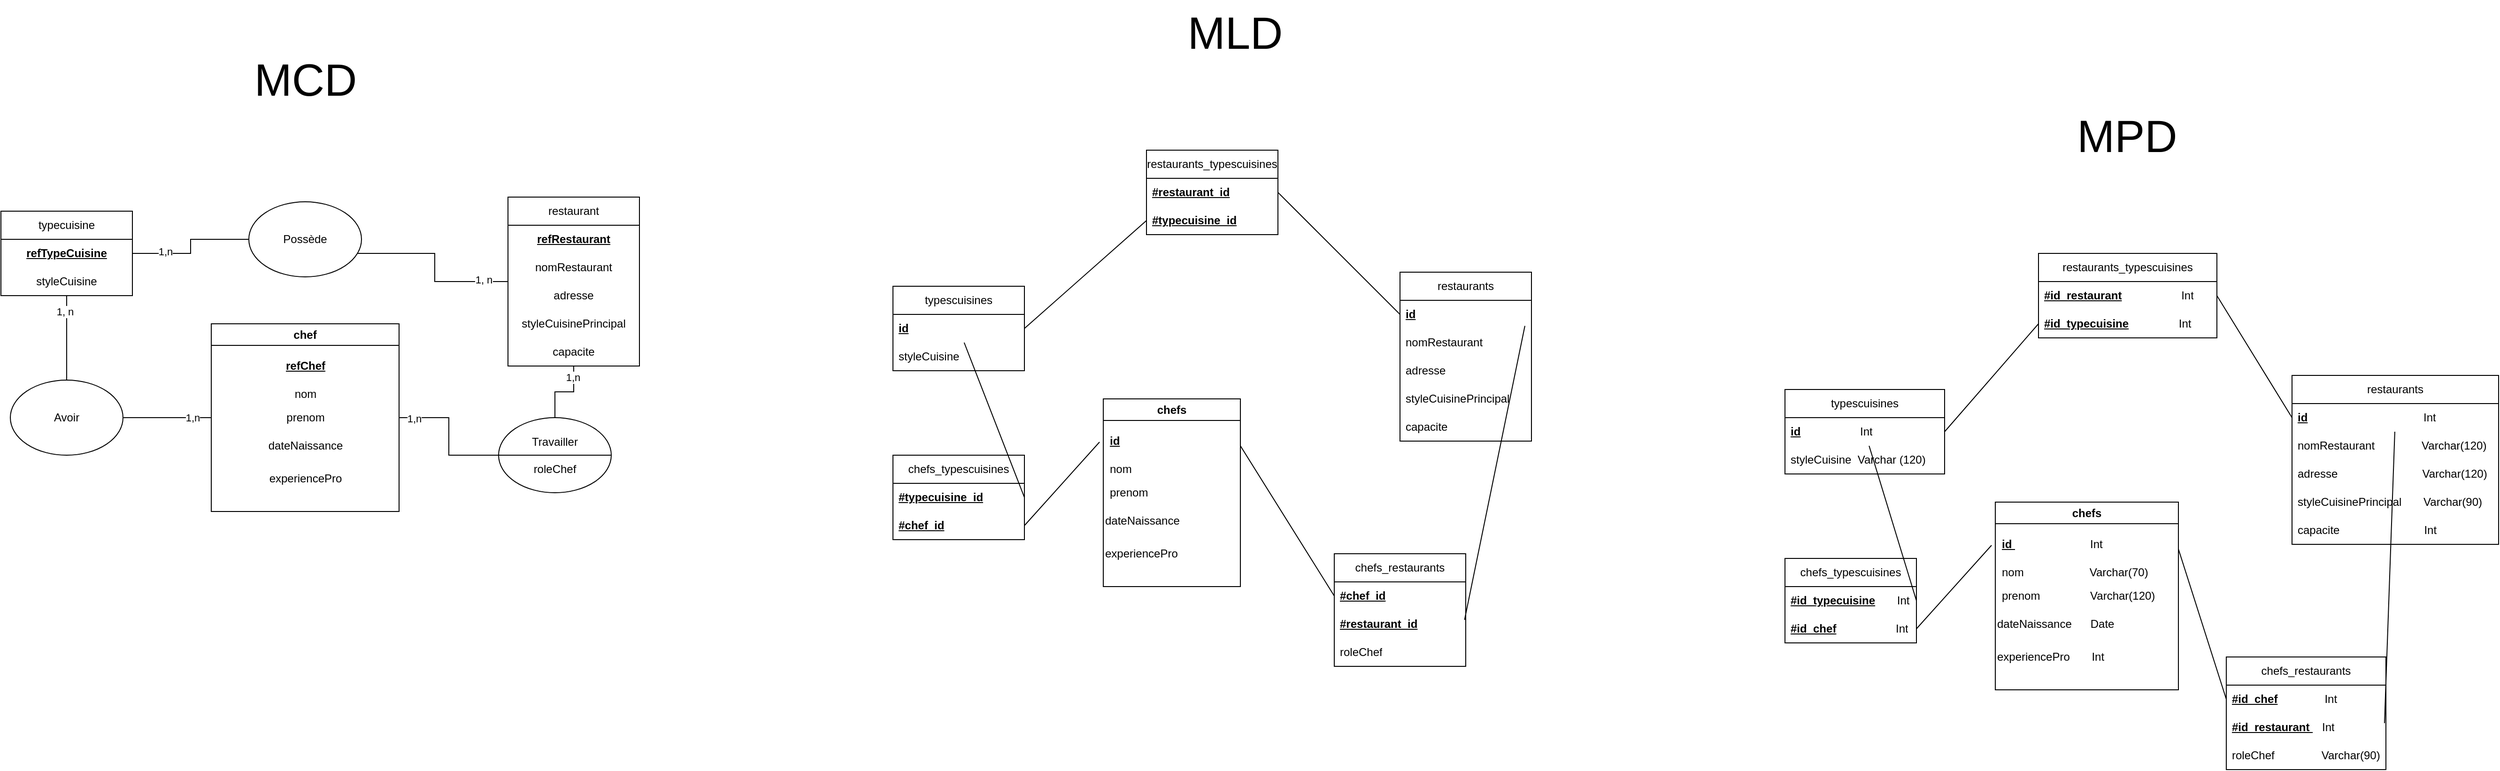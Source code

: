 <mxfile version="26.1.1">
  <diagram name="Page-1" id="RSlp7f4B4XHE2gETGnQw">
    <mxGraphModel grid="1" page="1" gridSize="10" guides="1" tooltips="1" connect="1" arrows="1" fold="1" pageScale="1" pageWidth="827" pageHeight="1169" math="0" shadow="0">
      <root>
        <mxCell id="0" />
        <mxCell id="1" parent="0" />
        <mxCell id="LvmRNkCIbL3GWUBd5G5_-12" style="edgeStyle=orthogonalEdgeStyle;rounded=0;orthogonalLoop=1;jettySize=auto;html=1;endArrow=none;startFill=0;" edge="1" parent="1" source="LvmRNkCIbL3GWUBd5G5_-1" target="LvmRNkCIbL3GWUBd5G5_-11">
          <mxGeometry relative="1" as="geometry" />
        </mxCell>
        <mxCell id="LvmRNkCIbL3GWUBd5G5_-14" value="1,n" style="edgeLabel;html=1;align=center;verticalAlign=middle;resizable=0;points=[];" connectable="0" vertex="1" parent="LvmRNkCIbL3GWUBd5G5_-12">
          <mxGeometry x="-0.57" relative="1" as="geometry">
            <mxPoint as="offset" />
          </mxGeometry>
        </mxCell>
        <mxCell id="LvmRNkCIbL3GWUBd5G5_-28" style="edgeStyle=orthogonalEdgeStyle;rounded=0;orthogonalLoop=1;jettySize=auto;html=1;endArrow=none;startFill=0;" edge="1" parent="1" source="LvmRNkCIbL3GWUBd5G5_-1" target="LvmRNkCIbL3GWUBd5G5_-27">
          <mxGeometry relative="1" as="geometry" />
        </mxCell>
        <mxCell id="LvmRNkCIbL3GWUBd5G5_-30" value="1,n" style="edgeLabel;html=1;align=center;verticalAlign=middle;resizable=0;points=[];" connectable="0" vertex="1" parent="LvmRNkCIbL3GWUBd5G5_-28">
          <mxGeometry x="-0.788" y="-1" relative="1" as="geometry">
            <mxPoint as="offset" />
          </mxGeometry>
        </mxCell>
        <mxCell id="LvmRNkCIbL3GWUBd5G5_-1" value="chef" style="swimlane;whiteSpace=wrap;html=1;" vertex="1" parent="1">
          <mxGeometry x="294" y="405" width="200" height="200" as="geometry" />
        </mxCell>
        <mxCell id="LvmRNkCIbL3GWUBd5G5_-2" value="&lt;u&gt;&lt;b&gt;refChef&lt;/b&gt;&lt;/u&gt;" style="text;html=1;align=center;verticalAlign=middle;resizable=0;points=[];autosize=1;strokeColor=none;fillColor=none;" vertex="1" parent="LvmRNkCIbL3GWUBd5G5_-1">
          <mxGeometry x="65" y="30" width="70" height="30" as="geometry" />
        </mxCell>
        <mxCell id="LvmRNkCIbL3GWUBd5G5_-3" value="nom" style="text;html=1;align=center;verticalAlign=middle;resizable=0;points=[];autosize=1;strokeColor=none;fillColor=none;" vertex="1" parent="LvmRNkCIbL3GWUBd5G5_-1">
          <mxGeometry x="75" y="60" width="50" height="30" as="geometry" />
        </mxCell>
        <mxCell id="LvmRNkCIbL3GWUBd5G5_-4" value="prenom" style="text;html=1;align=center;verticalAlign=middle;resizable=0;points=[];autosize=1;strokeColor=none;fillColor=none;" vertex="1" parent="LvmRNkCIbL3GWUBd5G5_-1">
          <mxGeometry x="70" y="85" width="60" height="30" as="geometry" />
        </mxCell>
        <mxCell id="LvmRNkCIbL3GWUBd5G5_-5" value="dateNaissance" style="text;html=1;align=center;verticalAlign=middle;resizable=0;points=[];autosize=1;strokeColor=none;fillColor=none;" vertex="1" parent="LvmRNkCIbL3GWUBd5G5_-1">
          <mxGeometry x="50" y="115" width="100" height="30" as="geometry" />
        </mxCell>
        <mxCell id="LvmRNkCIbL3GWUBd5G5_-6" value="experiencePro" style="text;html=1;align=center;verticalAlign=middle;resizable=0;points=[];autosize=1;strokeColor=none;fillColor=none;" vertex="1" parent="LvmRNkCIbL3GWUBd5G5_-1">
          <mxGeometry x="50" y="150" width="100" height="30" as="geometry" />
        </mxCell>
        <mxCell id="LvmRNkCIbL3GWUBd5G5_-7" value="typecuisine" style="swimlane;fontStyle=0;childLayout=stackLayout;horizontal=1;startSize=30;horizontalStack=0;resizeParent=1;resizeParentMax=0;resizeLast=0;collapsible=1;marginBottom=0;whiteSpace=wrap;html=1;" vertex="1" parent="1">
          <mxGeometry x="70" y="285" width="140" height="90" as="geometry" />
        </mxCell>
        <mxCell id="LvmRNkCIbL3GWUBd5G5_-8" value="&lt;u&gt;&lt;b&gt;refTypeCuisine&lt;/b&gt;&lt;/u&gt;" style="text;strokeColor=none;fillColor=none;align=center;verticalAlign=middle;spacingLeft=4;spacingRight=4;overflow=hidden;points=[[0,0.5],[1,0.5]];portConstraint=eastwest;rotatable=0;whiteSpace=wrap;html=1;" vertex="1" parent="LvmRNkCIbL3GWUBd5G5_-7">
          <mxGeometry y="30" width="140" height="30" as="geometry" />
        </mxCell>
        <mxCell id="LvmRNkCIbL3GWUBd5G5_-9" value="styleCuisine" style="text;strokeColor=none;fillColor=none;align=center;verticalAlign=middle;spacingLeft=4;spacingRight=4;overflow=hidden;points=[[0,0.5],[1,0.5]];portConstraint=eastwest;rotatable=0;whiteSpace=wrap;html=1;" vertex="1" parent="LvmRNkCIbL3GWUBd5G5_-7">
          <mxGeometry y="60" width="140" height="30" as="geometry" />
        </mxCell>
        <mxCell id="LvmRNkCIbL3GWUBd5G5_-13" style="edgeStyle=orthogonalEdgeStyle;rounded=0;orthogonalLoop=1;jettySize=auto;html=1;endArrow=none;startFill=0;" edge="1" parent="1" source="LvmRNkCIbL3GWUBd5G5_-11" target="LvmRNkCIbL3GWUBd5G5_-7">
          <mxGeometry relative="1" as="geometry" />
        </mxCell>
        <mxCell id="LvmRNkCIbL3GWUBd5G5_-15" value="1, n" style="edgeLabel;html=1;align=center;verticalAlign=middle;resizable=0;points=[];" connectable="0" vertex="1" parent="LvmRNkCIbL3GWUBd5G5_-13">
          <mxGeometry x="0.622" y="2" relative="1" as="geometry">
            <mxPoint as="offset" />
          </mxGeometry>
        </mxCell>
        <mxCell id="LvmRNkCIbL3GWUBd5G5_-11" value="Avoir" style="ellipse;whiteSpace=wrap;html=1;" vertex="1" parent="1">
          <mxGeometry x="80" y="465" width="120" height="80" as="geometry" />
        </mxCell>
        <mxCell id="LvmRNkCIbL3GWUBd5G5_-16" value="restaurant" style="swimlane;fontStyle=0;childLayout=stackLayout;horizontal=1;startSize=30;horizontalStack=0;resizeParent=1;resizeParentMax=0;resizeLast=0;collapsible=1;marginBottom=0;whiteSpace=wrap;html=1;" vertex="1" parent="1">
          <mxGeometry x="610" y="270" width="140" height="180" as="geometry" />
        </mxCell>
        <mxCell id="LvmRNkCIbL3GWUBd5G5_-17" value="&lt;u&gt;&lt;b&gt;refRestaurant&lt;/b&gt;&lt;/u&gt;" style="text;strokeColor=none;fillColor=none;align=center;verticalAlign=middle;spacingLeft=4;spacingRight=4;overflow=hidden;points=[[0,0.5],[1,0.5]];portConstraint=eastwest;rotatable=0;whiteSpace=wrap;html=1;" vertex="1" parent="LvmRNkCIbL3GWUBd5G5_-16">
          <mxGeometry y="30" width="140" height="30" as="geometry" />
        </mxCell>
        <mxCell id="LvmRNkCIbL3GWUBd5G5_-18" value="nomRestaurant" style="text;strokeColor=none;fillColor=none;align=center;verticalAlign=middle;spacingLeft=4;spacingRight=4;overflow=hidden;points=[[0,0.5],[1,0.5]];portConstraint=eastwest;rotatable=0;whiteSpace=wrap;html=1;" vertex="1" parent="LvmRNkCIbL3GWUBd5G5_-16">
          <mxGeometry y="60" width="140" height="30" as="geometry" />
        </mxCell>
        <mxCell id="LvmRNkCIbL3GWUBd5G5_-19" value="adresse" style="text;strokeColor=none;fillColor=none;align=center;verticalAlign=middle;spacingLeft=4;spacingRight=4;overflow=hidden;points=[[0,0.5],[1,0.5]];portConstraint=eastwest;rotatable=0;whiteSpace=wrap;html=1;" vertex="1" parent="LvmRNkCIbL3GWUBd5G5_-16">
          <mxGeometry y="90" width="140" height="30" as="geometry" />
        </mxCell>
        <mxCell id="LvmRNkCIbL3GWUBd5G5_-25" value="styleCuisinePrincipal" style="text;strokeColor=none;fillColor=none;align=center;verticalAlign=middle;spacingLeft=4;spacingRight=4;overflow=hidden;points=[[0,0.5],[1,0.5]];portConstraint=eastwest;rotatable=0;whiteSpace=wrap;html=1;" vertex="1" parent="LvmRNkCIbL3GWUBd5G5_-16">
          <mxGeometry y="120" width="140" height="30" as="geometry" />
        </mxCell>
        <mxCell id="LvmRNkCIbL3GWUBd5G5_-26" value="capacite" style="text;strokeColor=none;fillColor=none;align=center;verticalAlign=middle;spacingLeft=4;spacingRight=4;overflow=hidden;points=[[0,0.5],[1,0.5]];portConstraint=eastwest;rotatable=0;whiteSpace=wrap;html=1;" vertex="1" parent="LvmRNkCIbL3GWUBd5G5_-16">
          <mxGeometry y="150" width="140" height="30" as="geometry" />
        </mxCell>
        <mxCell id="LvmRNkCIbL3GWUBd5G5_-22" style="edgeStyle=orthogonalEdgeStyle;rounded=0;orthogonalLoop=1;jettySize=auto;html=1;endArrow=none;startFill=0;" edge="1" parent="1" source="LvmRNkCIbL3GWUBd5G5_-20" target="LvmRNkCIbL3GWUBd5G5_-7">
          <mxGeometry relative="1" as="geometry" />
        </mxCell>
        <mxCell id="LvmRNkCIbL3GWUBd5G5_-24" value="1,n" style="edgeLabel;html=1;align=center;verticalAlign=middle;resizable=0;points=[];" connectable="0" vertex="1" parent="LvmRNkCIbL3GWUBd5G5_-22">
          <mxGeometry x="0.499" y="-2" relative="1" as="geometry">
            <mxPoint as="offset" />
          </mxGeometry>
        </mxCell>
        <mxCell id="LvmRNkCIbL3GWUBd5G5_-20" value="Possède" style="ellipse;whiteSpace=wrap;html=1;" vertex="1" parent="1">
          <mxGeometry x="334" y="275" width="120" height="80" as="geometry" />
        </mxCell>
        <mxCell id="LvmRNkCIbL3GWUBd5G5_-21" style="edgeStyle=orthogonalEdgeStyle;rounded=0;orthogonalLoop=1;jettySize=auto;html=1;entryX=0.967;entryY=0.688;entryDx=0;entryDy=0;entryPerimeter=0;endArrow=none;startFill=0;" edge="1" parent="1" source="LvmRNkCIbL3GWUBd5G5_-16" target="LvmRNkCIbL3GWUBd5G5_-20">
          <mxGeometry relative="1" as="geometry" />
        </mxCell>
        <mxCell id="LvmRNkCIbL3GWUBd5G5_-23" value="1, n" style="edgeLabel;html=1;align=center;verticalAlign=middle;resizable=0;points=[];" connectable="0" vertex="1" parent="LvmRNkCIbL3GWUBd5G5_-21">
          <mxGeometry x="-0.725" y="-2" relative="1" as="geometry">
            <mxPoint as="offset" />
          </mxGeometry>
        </mxCell>
        <mxCell id="LvmRNkCIbL3GWUBd5G5_-29" style="edgeStyle=orthogonalEdgeStyle;rounded=0;orthogonalLoop=1;jettySize=auto;html=1;endArrow=none;startFill=0;" edge="1" parent="1" source="LvmRNkCIbL3GWUBd5G5_-27" target="LvmRNkCIbL3GWUBd5G5_-16">
          <mxGeometry relative="1" as="geometry" />
        </mxCell>
        <mxCell id="LvmRNkCIbL3GWUBd5G5_-31" value="1,n" style="edgeLabel;html=1;align=center;verticalAlign=middle;resizable=0;points=[];" connectable="0" vertex="1" parent="LvmRNkCIbL3GWUBd5G5_-29">
          <mxGeometry x="0.698" y="1" relative="1" as="geometry">
            <mxPoint as="offset" />
          </mxGeometry>
        </mxCell>
        <mxCell id="LvmRNkCIbL3GWUBd5G5_-27" value="Travailler&lt;div&gt;&lt;br&gt;&lt;/div&gt;&lt;div&gt;roleChef&lt;/div&gt;" style="ellipse;whiteSpace=wrap;html=1;" vertex="1" parent="1">
          <mxGeometry x="600" y="505" width="120" height="80" as="geometry" />
        </mxCell>
        <mxCell id="LvmRNkCIbL3GWUBd5G5_-40" value="" style="endArrow=none;html=1;rounded=0;entryX=1;entryY=0.5;entryDx=0;entryDy=0;exitX=0;exitY=0.5;exitDx=0;exitDy=0;" edge="1" parent="1" source="LvmRNkCIbL3GWUBd5G5_-27" target="LvmRNkCIbL3GWUBd5G5_-27">
          <mxGeometry width="50" height="50" relative="1" as="geometry">
            <mxPoint x="570" y="645" as="sourcePoint" />
            <mxPoint x="620" y="595" as="targetPoint" />
          </mxGeometry>
        </mxCell>
        <mxCell id="LvmRNkCIbL3GWUBd5G5_-41" value="&lt;font style=&quot;font-size: 48px;&quot;&gt;MCD&lt;/font&gt;" style="text;html=1;align=center;verticalAlign=middle;resizable=0;points=[];autosize=1;strokeColor=none;fillColor=none;" vertex="1" parent="1">
          <mxGeometry x="329" y="110" width="130" height="70" as="geometry" />
        </mxCell>
        <mxCell id="LvmRNkCIbL3GWUBd5G5_-46" value="chefs" style="swimlane;whiteSpace=wrap;html=1;" vertex="1" parent="1">
          <mxGeometry x="1244" y="485" width="146" height="200" as="geometry" />
        </mxCell>
        <mxCell id="LvmRNkCIbL3GWUBd5G5_-47" value="&lt;u&gt;&lt;b&gt;id&lt;/b&gt;&lt;/u&gt;" style="text;html=1;align=left;verticalAlign=middle;resizable=0;points=[];autosize=1;strokeColor=none;fillColor=none;" vertex="1" parent="LvmRNkCIbL3GWUBd5G5_-46">
          <mxGeometry x="5" y="30" width="30" height="30" as="geometry" />
        </mxCell>
        <mxCell id="LvmRNkCIbL3GWUBd5G5_-48" value="nom" style="text;html=1;align=left;verticalAlign=middle;resizable=0;points=[];autosize=1;strokeColor=none;fillColor=none;" vertex="1" parent="LvmRNkCIbL3GWUBd5G5_-46">
          <mxGeometry x="5" y="60" width="50" height="30" as="geometry" />
        </mxCell>
        <mxCell id="LvmRNkCIbL3GWUBd5G5_-49" value="prenom" style="text;html=1;align=left;verticalAlign=middle;resizable=0;points=[];autosize=1;strokeColor=none;fillColor=none;" vertex="1" parent="LvmRNkCIbL3GWUBd5G5_-46">
          <mxGeometry x="5" y="85" width="60" height="30" as="geometry" />
        </mxCell>
        <mxCell id="LvmRNkCIbL3GWUBd5G5_-50" value="dateNaissance" style="text;html=1;align=left;verticalAlign=middle;resizable=0;points=[];autosize=1;strokeColor=none;fillColor=none;" vertex="1" parent="LvmRNkCIbL3GWUBd5G5_-46">
          <mxGeometry y="115" width="100" height="30" as="geometry" />
        </mxCell>
        <mxCell id="LvmRNkCIbL3GWUBd5G5_-51" value="experiencePro" style="text;html=1;align=left;verticalAlign=middle;resizable=0;points=[];autosize=1;strokeColor=none;fillColor=none;" vertex="1" parent="LvmRNkCIbL3GWUBd5G5_-46">
          <mxGeometry y="150" width="100" height="30" as="geometry" />
        </mxCell>
        <mxCell id="LvmRNkCIbL3GWUBd5G5_-52" value="typescuisines" style="swimlane;fontStyle=0;childLayout=stackLayout;horizontal=1;startSize=30;horizontalStack=0;resizeParent=1;resizeParentMax=0;resizeLast=0;collapsible=1;marginBottom=0;whiteSpace=wrap;html=1;" vertex="1" parent="1">
          <mxGeometry x="1020" y="365" width="140" height="90" as="geometry" />
        </mxCell>
        <mxCell id="LvmRNkCIbL3GWUBd5G5_-53" value="&lt;u&gt;&lt;b&gt;id&lt;/b&gt;&lt;/u&gt;" style="text;strokeColor=none;fillColor=none;align=left;verticalAlign=middle;spacingLeft=4;spacingRight=4;overflow=hidden;points=[[0,0.5],[1,0.5]];portConstraint=eastwest;rotatable=0;whiteSpace=wrap;html=1;" vertex="1" parent="LvmRNkCIbL3GWUBd5G5_-52">
          <mxGeometry y="30" width="140" height="30" as="geometry" />
        </mxCell>
        <mxCell id="LvmRNkCIbL3GWUBd5G5_-54" value="styleCuisine" style="text;strokeColor=none;fillColor=none;align=left;verticalAlign=middle;spacingLeft=4;spacingRight=4;overflow=hidden;points=[[0,0.5],[1,0.5]];portConstraint=eastwest;rotatable=0;whiteSpace=wrap;html=1;" vertex="1" parent="LvmRNkCIbL3GWUBd5G5_-52">
          <mxGeometry y="60" width="140" height="30" as="geometry" />
        </mxCell>
        <mxCell id="LvmRNkCIbL3GWUBd5G5_-58" value="restaurants" style="swimlane;fontStyle=0;childLayout=stackLayout;horizontal=1;startSize=30;horizontalStack=0;resizeParent=1;resizeParentMax=0;resizeLast=0;collapsible=1;marginBottom=0;whiteSpace=wrap;html=1;" vertex="1" parent="1">
          <mxGeometry x="1560" y="350" width="140" height="180" as="geometry" />
        </mxCell>
        <mxCell id="LvmRNkCIbL3GWUBd5G5_-59" value="&lt;u&gt;&lt;b&gt;id&lt;/b&gt;&lt;/u&gt;" style="text;strokeColor=none;fillColor=none;align=left;verticalAlign=middle;spacingLeft=4;spacingRight=4;overflow=hidden;points=[[0,0.5],[1,0.5]];portConstraint=eastwest;rotatable=0;whiteSpace=wrap;html=1;" vertex="1" parent="LvmRNkCIbL3GWUBd5G5_-58">
          <mxGeometry y="30" width="140" height="30" as="geometry" />
        </mxCell>
        <mxCell id="LvmRNkCIbL3GWUBd5G5_-60" value="nomRestaurant" style="text;strokeColor=none;fillColor=none;align=left;verticalAlign=middle;spacingLeft=4;spacingRight=4;overflow=hidden;points=[[0,0.5],[1,0.5]];portConstraint=eastwest;rotatable=0;whiteSpace=wrap;html=1;" vertex="1" parent="LvmRNkCIbL3GWUBd5G5_-58">
          <mxGeometry y="60" width="140" height="30" as="geometry" />
        </mxCell>
        <mxCell id="LvmRNkCIbL3GWUBd5G5_-61" value="adresse" style="text;strokeColor=none;fillColor=none;align=left;verticalAlign=middle;spacingLeft=4;spacingRight=4;overflow=hidden;points=[[0,0.5],[1,0.5]];portConstraint=eastwest;rotatable=0;whiteSpace=wrap;html=1;" vertex="1" parent="LvmRNkCIbL3GWUBd5G5_-58">
          <mxGeometry y="90" width="140" height="30" as="geometry" />
        </mxCell>
        <mxCell id="LvmRNkCIbL3GWUBd5G5_-62" value="styleCuisinePrincipal" style="text;strokeColor=none;fillColor=none;align=left;verticalAlign=middle;spacingLeft=4;spacingRight=4;overflow=hidden;points=[[0,0.5],[1,0.5]];portConstraint=eastwest;rotatable=0;whiteSpace=wrap;html=1;" vertex="1" parent="LvmRNkCIbL3GWUBd5G5_-58">
          <mxGeometry y="120" width="140" height="30" as="geometry" />
        </mxCell>
        <mxCell id="LvmRNkCIbL3GWUBd5G5_-63" value="capacite" style="text;strokeColor=none;fillColor=none;align=left;verticalAlign=middle;spacingLeft=4;spacingRight=4;overflow=hidden;points=[[0,0.5],[1,0.5]];portConstraint=eastwest;rotatable=0;whiteSpace=wrap;html=1;" vertex="1" parent="LvmRNkCIbL3GWUBd5G5_-58">
          <mxGeometry y="150" width="140" height="30" as="geometry" />
        </mxCell>
        <mxCell id="LvmRNkCIbL3GWUBd5G5_-73" value="&lt;font style=&quot;font-size: 48px;&quot;&gt;MLD&lt;/font&gt;" style="text;html=1;align=center;verticalAlign=middle;resizable=0;points=[];autosize=1;strokeColor=none;fillColor=none;" vertex="1" parent="1">
          <mxGeometry x="1324" y="60" width="120" height="70" as="geometry" />
        </mxCell>
        <mxCell id="LvmRNkCIbL3GWUBd5G5_-74" value="restaurants_typescuisines" style="swimlane;fontStyle=0;childLayout=stackLayout;horizontal=1;startSize=30;horizontalStack=0;resizeParent=1;resizeParentMax=0;resizeLast=0;collapsible=1;marginBottom=0;whiteSpace=wrap;html=1;" vertex="1" parent="1">
          <mxGeometry x="1290" y="220" width="140" height="90" as="geometry" />
        </mxCell>
        <mxCell id="LvmRNkCIbL3GWUBd5G5_-77" value="&lt;u&gt;&lt;b&gt;#restaurant_id&lt;/b&gt;&lt;/u&gt;" style="text;strokeColor=none;fillColor=none;align=left;verticalAlign=middle;spacingLeft=4;spacingRight=4;overflow=hidden;points=[[0,0.5],[1,0.5]];portConstraint=eastwest;rotatable=0;whiteSpace=wrap;html=1;" vertex="1" parent="LvmRNkCIbL3GWUBd5G5_-74">
          <mxGeometry y="30" width="140" height="30" as="geometry" />
        </mxCell>
        <mxCell id="LvmRNkCIbL3GWUBd5G5_-75" value="&lt;u&gt;&lt;b&gt;#typecuisine_id&lt;/b&gt;&lt;/u&gt;" style="text;strokeColor=none;fillColor=none;align=left;verticalAlign=middle;spacingLeft=4;spacingRight=4;overflow=hidden;points=[[0,0.5],[1,0.5]];portConstraint=eastwest;rotatable=0;whiteSpace=wrap;html=1;" vertex="1" parent="LvmRNkCIbL3GWUBd5G5_-74">
          <mxGeometry y="60" width="140" height="30" as="geometry" />
        </mxCell>
        <mxCell id="LvmRNkCIbL3GWUBd5G5_-78" value="" style="endArrow=none;html=1;rounded=0;entryX=1;entryY=0.5;entryDx=0;entryDy=0;exitX=0;exitY=0.5;exitDx=0;exitDy=0;" edge="1" parent="1" source="LvmRNkCIbL3GWUBd5G5_-59" target="LvmRNkCIbL3GWUBd5G5_-77">
          <mxGeometry width="50" height="50" relative="1" as="geometry">
            <mxPoint x="1300" y="410" as="sourcePoint" />
            <mxPoint x="1350" y="360" as="targetPoint" />
          </mxGeometry>
        </mxCell>
        <mxCell id="LvmRNkCIbL3GWUBd5G5_-80" value="" style="endArrow=none;html=1;rounded=0;entryX=0;entryY=0.5;entryDx=0;entryDy=0;exitX=1;exitY=0.5;exitDx=0;exitDy=0;" edge="1" parent="1" source="LvmRNkCIbL3GWUBd5G5_-53" target="LvmRNkCIbL3GWUBd5G5_-75">
          <mxGeometry width="50" height="50" relative="1" as="geometry">
            <mxPoint x="1360" y="450" as="sourcePoint" />
            <mxPoint x="1230" y="320" as="targetPoint" />
          </mxGeometry>
        </mxCell>
        <mxCell id="LvmRNkCIbL3GWUBd5G5_-81" value="chefs_typescuisines" style="swimlane;fontStyle=0;childLayout=stackLayout;horizontal=1;startSize=30;horizontalStack=0;resizeParent=1;resizeParentMax=0;resizeLast=0;collapsible=1;marginBottom=0;whiteSpace=wrap;html=1;" vertex="1" parent="1">
          <mxGeometry x="1020" y="545" width="140" height="90" as="geometry" />
        </mxCell>
        <mxCell id="LvmRNkCIbL3GWUBd5G5_-82" value="&lt;u&gt;&lt;b&gt;#typecuisine_id&lt;/b&gt;&lt;/u&gt;" style="text;strokeColor=none;fillColor=none;align=left;verticalAlign=middle;spacingLeft=4;spacingRight=4;overflow=hidden;points=[[0,0.5],[1,0.5]];portConstraint=eastwest;rotatable=0;whiteSpace=wrap;html=1;" vertex="1" parent="LvmRNkCIbL3GWUBd5G5_-81">
          <mxGeometry y="30" width="140" height="30" as="geometry" />
        </mxCell>
        <mxCell id="LvmRNkCIbL3GWUBd5G5_-84" value="&lt;u&gt;&lt;b&gt;#chef_id&lt;/b&gt;&lt;/u&gt;" style="text;strokeColor=none;fillColor=none;align=left;verticalAlign=middle;spacingLeft=4;spacingRight=4;overflow=hidden;points=[[0,0.5],[1,0.5]];portConstraint=eastwest;rotatable=0;whiteSpace=wrap;html=1;" vertex="1" parent="LvmRNkCIbL3GWUBd5G5_-81">
          <mxGeometry y="60" width="140" height="30" as="geometry" />
        </mxCell>
        <mxCell id="LvmRNkCIbL3GWUBd5G5_-85" value="" style="endArrow=none;html=1;rounded=0;exitX=1;exitY=0.5;exitDx=0;exitDy=0;" edge="1" parent="1" source="LvmRNkCIbL3GWUBd5G5_-84">
          <mxGeometry width="50" height="50" relative="1" as="geometry">
            <mxPoint x="1110" y="630" as="sourcePoint" />
            <mxPoint x="1240" y="531" as="targetPoint" />
          </mxGeometry>
        </mxCell>
        <mxCell id="LvmRNkCIbL3GWUBd5G5_-86" value="" style="endArrow=none;html=1;rounded=0;exitX=1;exitY=0.5;exitDx=0;exitDy=0;" edge="1" parent="1" source="LvmRNkCIbL3GWUBd5G5_-82" target="LvmRNkCIbL3GWUBd5G5_-53">
          <mxGeometry width="50" height="50" relative="1" as="geometry">
            <mxPoint x="1110" y="660" as="sourcePoint" />
            <mxPoint x="1160" y="610" as="targetPoint" />
          </mxGeometry>
        </mxCell>
        <mxCell id="LvmRNkCIbL3GWUBd5G5_-87" value="chefs_restaurants" style="swimlane;fontStyle=0;childLayout=stackLayout;horizontal=1;startSize=30;horizontalStack=0;resizeParent=1;resizeParentMax=0;resizeLast=0;collapsible=1;marginBottom=0;whiteSpace=wrap;html=1;" vertex="1" parent="1">
          <mxGeometry x="1490" y="650" width="140" height="120" as="geometry" />
        </mxCell>
        <mxCell id="LvmRNkCIbL3GWUBd5G5_-89" value="&lt;u&gt;&lt;b&gt;#chef_id&lt;/b&gt;&lt;/u&gt;" style="text;strokeColor=none;fillColor=none;align=left;verticalAlign=middle;spacingLeft=4;spacingRight=4;overflow=hidden;points=[[0,0.5],[1,0.5]];portConstraint=eastwest;rotatable=0;whiteSpace=wrap;html=1;" vertex="1" parent="LvmRNkCIbL3GWUBd5G5_-87">
          <mxGeometry y="30" width="140" height="30" as="geometry" />
        </mxCell>
        <mxCell id="LvmRNkCIbL3GWUBd5G5_-88" value="&lt;u&gt;&lt;b&gt;#restaurant_id&lt;/b&gt;&lt;/u&gt;" style="text;strokeColor=none;fillColor=none;align=left;verticalAlign=middle;spacingLeft=4;spacingRight=4;overflow=hidden;points=[[0,0.5],[1,0.5]];portConstraint=eastwest;rotatable=0;whiteSpace=wrap;html=1;" vertex="1" parent="LvmRNkCIbL3GWUBd5G5_-87">
          <mxGeometry y="60" width="140" height="30" as="geometry" />
        </mxCell>
        <mxCell id="LvmRNkCIbL3GWUBd5G5_-90" value="roleChef" style="text;strokeColor=none;fillColor=none;align=left;verticalAlign=middle;spacingLeft=4;spacingRight=4;overflow=hidden;points=[[0,0.5],[1,0.5]];portConstraint=eastwest;rotatable=0;whiteSpace=wrap;html=1;" vertex="1" parent="LvmRNkCIbL3GWUBd5G5_-87">
          <mxGeometry y="90" width="140" height="30" as="geometry" />
        </mxCell>
        <mxCell id="LvmRNkCIbL3GWUBd5G5_-91" value="" style="endArrow=none;html=1;rounded=0;exitX=0;exitY=0.5;exitDx=0;exitDy=0;entryX=1;entryY=0.25;entryDx=0;entryDy=0;" edge="1" parent="1" source="LvmRNkCIbL3GWUBd5G5_-89" target="LvmRNkCIbL3GWUBd5G5_-46">
          <mxGeometry width="50" height="50" relative="1" as="geometry">
            <mxPoint x="1500" y="640" as="sourcePoint" />
            <mxPoint x="1550" y="590" as="targetPoint" />
          </mxGeometry>
        </mxCell>
        <mxCell id="LvmRNkCIbL3GWUBd5G5_-92" value="" style="endArrow=none;html=1;rounded=0;exitX=0.95;exitY=0.908;exitDx=0;exitDy=0;exitPerimeter=0;entryX=0.991;entryY=0.351;entryDx=0;entryDy=0;entryPerimeter=0;" edge="1" parent="1" source="LvmRNkCIbL3GWUBd5G5_-59" target="LvmRNkCIbL3GWUBd5G5_-88">
          <mxGeometry width="50" height="50" relative="1" as="geometry">
            <mxPoint x="1500" y="640" as="sourcePoint" />
            <mxPoint x="1550" y="590" as="targetPoint" />
          </mxGeometry>
        </mxCell>
        <mxCell id="LvmRNkCIbL3GWUBd5G5_-125" value="chefs" style="swimlane;whiteSpace=wrap;html=1;" vertex="1" parent="1">
          <mxGeometry x="2194" y="595" width="195" height="200" as="geometry" />
        </mxCell>
        <mxCell id="LvmRNkCIbL3GWUBd5G5_-126" value="&lt;b style=&quot;&quot;&gt;&lt;u&gt;id&amp;nbsp;&lt;/u&gt;&amp;nbsp; &amp;nbsp; &amp;nbsp; &amp;nbsp; &amp;nbsp; &amp;nbsp; &amp;nbsp; &amp;nbsp; &amp;nbsp; &amp;nbsp; &amp;nbsp; &amp;nbsp; &lt;/b&gt;Int" style="text;html=1;align=left;verticalAlign=middle;resizable=0;points=[];autosize=1;strokeColor=none;fillColor=none;" vertex="1" parent="LvmRNkCIbL3GWUBd5G5_-125">
          <mxGeometry x="5" y="30" width="130" height="30" as="geometry" />
        </mxCell>
        <mxCell id="LvmRNkCIbL3GWUBd5G5_-127" value="nom&amp;nbsp; &amp;nbsp; &amp;nbsp; &amp;nbsp; &amp;nbsp; &amp;nbsp; &amp;nbsp; &amp;nbsp; &amp;nbsp; &amp;nbsp; &amp;nbsp;Varchar(70)" style="text;html=1;align=left;verticalAlign=middle;resizable=0;points=[];autosize=1;strokeColor=none;fillColor=none;" vertex="1" parent="LvmRNkCIbL3GWUBd5G5_-125">
          <mxGeometry x="5" y="60" width="180" height="30" as="geometry" />
        </mxCell>
        <mxCell id="LvmRNkCIbL3GWUBd5G5_-128" value="prenom&amp;nbsp; &amp;nbsp; &amp;nbsp; &amp;nbsp; &amp;nbsp; &amp;nbsp; &amp;nbsp; &amp;nbsp; Varchar(120)" style="text;html=1;align=left;verticalAlign=middle;resizable=0;points=[];autosize=1;strokeColor=none;fillColor=none;" vertex="1" parent="LvmRNkCIbL3GWUBd5G5_-125">
          <mxGeometry x="5" y="85" width="190" height="30" as="geometry" />
        </mxCell>
        <mxCell id="LvmRNkCIbL3GWUBd5G5_-129" value="dateNaissance&amp;nbsp; &amp;nbsp; &amp;nbsp; Date" style="text;html=1;align=left;verticalAlign=middle;resizable=0;points=[];autosize=1;strokeColor=none;fillColor=none;" vertex="1" parent="LvmRNkCIbL3GWUBd5G5_-125">
          <mxGeometry y="115" width="150" height="30" as="geometry" />
        </mxCell>
        <mxCell id="LvmRNkCIbL3GWUBd5G5_-130" value="experiencePro&amp;nbsp; &amp;nbsp; &amp;nbsp; &amp;nbsp;Int" style="text;html=1;align=left;verticalAlign=middle;resizable=0;points=[];autosize=1;strokeColor=none;fillColor=none;" vertex="1" parent="LvmRNkCIbL3GWUBd5G5_-125">
          <mxGeometry y="150" width="140" height="30" as="geometry" />
        </mxCell>
        <mxCell id="LvmRNkCIbL3GWUBd5G5_-131" value="typescuisines" style="swimlane;fontStyle=0;childLayout=stackLayout;horizontal=1;startSize=30;horizontalStack=0;resizeParent=1;resizeParentMax=0;resizeLast=0;collapsible=1;marginBottom=0;whiteSpace=wrap;html=1;" vertex="1" parent="1">
          <mxGeometry x="1970" y="475" width="170" height="90" as="geometry" />
        </mxCell>
        <mxCell id="LvmRNkCIbL3GWUBd5G5_-132" value="&lt;b style=&quot;&quot;&gt;&lt;u&gt;id&lt;/u&gt;&amp;nbsp; &amp;nbsp; &amp;nbsp; &amp;nbsp; &amp;nbsp; &amp;nbsp; &amp;nbsp; &amp;nbsp; &amp;nbsp; &amp;nbsp;&lt;/b&gt;Int" style="text;strokeColor=none;fillColor=none;align=left;verticalAlign=middle;spacingLeft=4;spacingRight=4;overflow=hidden;points=[[0,0.5],[1,0.5]];portConstraint=eastwest;rotatable=0;whiteSpace=wrap;html=1;" vertex="1" parent="LvmRNkCIbL3GWUBd5G5_-131">
          <mxGeometry y="30" width="170" height="30" as="geometry" />
        </mxCell>
        <mxCell id="LvmRNkCIbL3GWUBd5G5_-133" value="styleCuisine&amp;nbsp; Varchar (120)" style="text;strokeColor=none;fillColor=none;align=left;verticalAlign=middle;spacingLeft=4;spacingRight=4;overflow=hidden;points=[[0,0.5],[1,0.5]];portConstraint=eastwest;rotatable=0;whiteSpace=wrap;html=1;" vertex="1" parent="LvmRNkCIbL3GWUBd5G5_-131">
          <mxGeometry y="60" width="170" height="30" as="geometry" />
        </mxCell>
        <mxCell id="LvmRNkCIbL3GWUBd5G5_-134" value="restaurants" style="swimlane;fontStyle=0;childLayout=stackLayout;horizontal=1;startSize=30;horizontalStack=0;resizeParent=1;resizeParentMax=0;resizeLast=0;collapsible=1;marginBottom=0;whiteSpace=wrap;html=1;" vertex="1" parent="1">
          <mxGeometry x="2510" y="460" width="220" height="180" as="geometry" />
        </mxCell>
        <mxCell id="LvmRNkCIbL3GWUBd5G5_-135" value="&lt;b style=&quot;text-decoration-line: underline;&quot;&gt;id&lt;/b&gt;&amp;nbsp; &amp;nbsp; &amp;nbsp; &amp;nbsp; &amp;nbsp; &amp;nbsp; &amp;nbsp; &amp;nbsp; &amp;nbsp; &amp;nbsp; &amp;nbsp; &amp;nbsp; &amp;nbsp; &amp;nbsp; &amp;nbsp; &amp;nbsp; &amp;nbsp; &amp;nbsp; &amp;nbsp;Int" style="text;strokeColor=none;fillColor=none;align=left;verticalAlign=middle;spacingLeft=4;spacingRight=4;overflow=hidden;points=[[0,0.5],[1,0.5]];portConstraint=eastwest;rotatable=0;whiteSpace=wrap;html=1;" vertex="1" parent="LvmRNkCIbL3GWUBd5G5_-134">
          <mxGeometry y="30" width="220" height="30" as="geometry" />
        </mxCell>
        <mxCell id="LvmRNkCIbL3GWUBd5G5_-136" value="nomRestaurant&amp;nbsp; &amp;nbsp; &amp;nbsp; &amp;nbsp; &amp;nbsp; &amp;nbsp; &amp;nbsp; &amp;nbsp;Varchar(120)" style="text;strokeColor=none;fillColor=none;align=left;verticalAlign=middle;spacingLeft=4;spacingRight=4;overflow=hidden;points=[[0,0.5],[1,0.5]];portConstraint=eastwest;rotatable=0;whiteSpace=wrap;html=1;" vertex="1" parent="LvmRNkCIbL3GWUBd5G5_-134">
          <mxGeometry y="60" width="220" height="30" as="geometry" />
        </mxCell>
        <mxCell id="LvmRNkCIbL3GWUBd5G5_-137" value="adresse&amp;nbsp; &amp;nbsp; &amp;nbsp; &amp;nbsp; &amp;nbsp; &amp;nbsp; &amp;nbsp; &amp;nbsp; &amp;nbsp; &amp;nbsp; &amp;nbsp; &amp;nbsp; &amp;nbsp; &amp;nbsp;Varchar(120)" style="text;strokeColor=none;fillColor=none;align=left;verticalAlign=middle;spacingLeft=4;spacingRight=4;overflow=hidden;points=[[0,0.5],[1,0.5]];portConstraint=eastwest;rotatable=0;whiteSpace=wrap;html=1;" vertex="1" parent="LvmRNkCIbL3GWUBd5G5_-134">
          <mxGeometry y="90" width="220" height="30" as="geometry" />
        </mxCell>
        <mxCell id="LvmRNkCIbL3GWUBd5G5_-138" value="styleCuisinePrincipal&amp;nbsp; &amp;nbsp; &amp;nbsp; &amp;nbsp;Varchar(90)" style="text;strokeColor=none;fillColor=none;align=left;verticalAlign=middle;spacingLeft=4;spacingRight=4;overflow=hidden;points=[[0,0.5],[1,0.5]];portConstraint=eastwest;rotatable=0;whiteSpace=wrap;html=1;" vertex="1" parent="LvmRNkCIbL3GWUBd5G5_-134">
          <mxGeometry y="120" width="220" height="30" as="geometry" />
        </mxCell>
        <mxCell id="LvmRNkCIbL3GWUBd5G5_-139" value="capacite&amp;nbsp; &amp;nbsp; &amp;nbsp; &amp;nbsp; &amp;nbsp; &amp;nbsp; &amp;nbsp; &amp;nbsp; &amp;nbsp; &amp;nbsp; &amp;nbsp; &amp;nbsp; &amp;nbsp; &amp;nbsp;Int" style="text;strokeColor=none;fillColor=none;align=left;verticalAlign=middle;spacingLeft=4;spacingRight=4;overflow=hidden;points=[[0,0.5],[1,0.5]];portConstraint=eastwest;rotatable=0;whiteSpace=wrap;html=1;" vertex="1" parent="LvmRNkCIbL3GWUBd5G5_-134">
          <mxGeometry y="150" width="220" height="30" as="geometry" />
        </mxCell>
        <mxCell id="LvmRNkCIbL3GWUBd5G5_-140" value="&lt;font style=&quot;font-size: 48px;&quot;&gt;MPD&lt;/font&gt;" style="text;html=1;align=center;verticalAlign=middle;resizable=0;points=[];autosize=1;strokeColor=none;fillColor=none;" vertex="1" parent="1">
          <mxGeometry x="2269" y="170" width="130" height="70" as="geometry" />
        </mxCell>
        <mxCell id="LvmRNkCIbL3GWUBd5G5_-141" value="restaurants_typescuisines" style="swimlane;fontStyle=0;childLayout=stackLayout;horizontal=1;startSize=30;horizontalStack=0;resizeParent=1;resizeParentMax=0;resizeLast=0;collapsible=1;marginBottom=0;whiteSpace=wrap;html=1;" vertex="1" parent="1">
          <mxGeometry x="2240" y="330" width="190" height="90" as="geometry" />
        </mxCell>
        <mxCell id="LvmRNkCIbL3GWUBd5G5_-142" value="&lt;b style=&quot;&quot;&gt;&lt;u&gt;#id_restaurant&lt;/u&gt;&amp;nbsp; &amp;nbsp; &amp;nbsp; &amp;nbsp; &amp;nbsp; &amp;nbsp; &amp;nbsp; &amp;nbsp; &amp;nbsp; &amp;nbsp;&lt;/b&gt;Int" style="text;strokeColor=none;fillColor=none;align=left;verticalAlign=middle;spacingLeft=4;spacingRight=4;overflow=hidden;points=[[0,0.5],[1,0.5]];portConstraint=eastwest;rotatable=0;whiteSpace=wrap;html=1;" vertex="1" parent="LvmRNkCIbL3GWUBd5G5_-141">
          <mxGeometry y="30" width="190" height="30" as="geometry" />
        </mxCell>
        <mxCell id="LvmRNkCIbL3GWUBd5G5_-143" value="&lt;b style=&quot;&quot;&gt;&lt;u&gt;#id_typecuisine&lt;/u&gt;&lt;span style=&quot;text-decoration-line: underline; white-space: pre;&quot;&gt;&#x9;&lt;/span&gt;&lt;span style=&quot;text-decoration-line: underline; white-space: pre;&quot;&gt;&#x9;&lt;/span&gt;&amp;nbsp; &amp;nbsp;&lt;/b&gt;Int&lt;span style=&quot;text-decoration-line: underline; white-space: pre;&quot;&gt;&#x9;&lt;/span&gt;" style="text;strokeColor=none;fillColor=none;align=left;verticalAlign=middle;spacingLeft=4;spacingRight=4;overflow=hidden;points=[[0,0.5],[1,0.5]];portConstraint=eastwest;rotatable=0;whiteSpace=wrap;html=1;" vertex="1" parent="LvmRNkCIbL3GWUBd5G5_-141">
          <mxGeometry y="60" width="190" height="30" as="geometry" />
        </mxCell>
        <mxCell id="LvmRNkCIbL3GWUBd5G5_-144" value="" style="endArrow=none;html=1;rounded=0;entryX=1;entryY=0.5;entryDx=0;entryDy=0;exitX=0;exitY=0.5;exitDx=0;exitDy=0;" edge="1" parent="1" source="LvmRNkCIbL3GWUBd5G5_-135" target="LvmRNkCIbL3GWUBd5G5_-142">
          <mxGeometry width="50" height="50" relative="1" as="geometry">
            <mxPoint x="2250" y="520" as="sourcePoint" />
            <mxPoint x="2300" y="470" as="targetPoint" />
          </mxGeometry>
        </mxCell>
        <mxCell id="LvmRNkCIbL3GWUBd5G5_-145" value="" style="endArrow=none;html=1;rounded=0;entryX=0;entryY=0.5;entryDx=0;entryDy=0;exitX=1;exitY=0.5;exitDx=0;exitDy=0;" edge="1" parent="1" source="LvmRNkCIbL3GWUBd5G5_-132" target="LvmRNkCIbL3GWUBd5G5_-143">
          <mxGeometry width="50" height="50" relative="1" as="geometry">
            <mxPoint x="2310" y="560" as="sourcePoint" />
            <mxPoint x="2180" y="430" as="targetPoint" />
          </mxGeometry>
        </mxCell>
        <mxCell id="LvmRNkCIbL3GWUBd5G5_-146" value="chefs_typescuisines" style="swimlane;fontStyle=0;childLayout=stackLayout;horizontal=1;startSize=30;horizontalStack=0;resizeParent=1;resizeParentMax=0;resizeLast=0;collapsible=1;marginBottom=0;whiteSpace=wrap;html=1;" vertex="1" parent="1">
          <mxGeometry x="1970" y="655" width="140" height="90" as="geometry" />
        </mxCell>
        <mxCell id="LvmRNkCIbL3GWUBd5G5_-147" value="&lt;b style=&quot;&quot;&gt;&lt;u&gt;#id_typecuisine&lt;/u&gt;&amp;nbsp; &amp;nbsp; &amp;nbsp; &amp;nbsp;&lt;/b&gt;Int" style="text;strokeColor=none;fillColor=none;align=left;verticalAlign=middle;spacingLeft=4;spacingRight=4;overflow=hidden;points=[[0,0.5],[1,0.5]];portConstraint=eastwest;rotatable=0;whiteSpace=wrap;html=1;" vertex="1" parent="LvmRNkCIbL3GWUBd5G5_-146">
          <mxGeometry y="30" width="140" height="30" as="geometry" />
        </mxCell>
        <mxCell id="LvmRNkCIbL3GWUBd5G5_-148" value="&lt;u style=&quot;font-weight: bold;&quot;&gt;#id_chef&lt;/u&gt;&lt;b&gt;&amp;nbsp; &amp;nbsp; &amp;nbsp; &amp;nbsp; &amp;nbsp; &amp;nbsp; &amp;nbsp; &amp;nbsp; &amp;nbsp; &amp;nbsp;&lt;/b&gt;Int" style="text;strokeColor=none;fillColor=none;align=left;verticalAlign=middle;spacingLeft=4;spacingRight=4;overflow=hidden;points=[[0,0.5],[1,0.5]];portConstraint=eastwest;rotatable=0;whiteSpace=wrap;html=1;" vertex="1" parent="LvmRNkCIbL3GWUBd5G5_-146">
          <mxGeometry y="60" width="140" height="30" as="geometry" />
        </mxCell>
        <mxCell id="LvmRNkCIbL3GWUBd5G5_-149" value="" style="endArrow=none;html=1;rounded=0;exitX=1;exitY=0.5;exitDx=0;exitDy=0;" edge="1" parent="1" source="LvmRNkCIbL3GWUBd5G5_-148">
          <mxGeometry width="50" height="50" relative="1" as="geometry">
            <mxPoint x="2060" y="740" as="sourcePoint" />
            <mxPoint x="2190" y="641" as="targetPoint" />
          </mxGeometry>
        </mxCell>
        <mxCell id="LvmRNkCIbL3GWUBd5G5_-150" value="" style="endArrow=none;html=1;rounded=0;exitX=1;exitY=0.5;exitDx=0;exitDy=0;" edge="1" parent="1" source="LvmRNkCIbL3GWUBd5G5_-147" target="LvmRNkCIbL3GWUBd5G5_-132">
          <mxGeometry width="50" height="50" relative="1" as="geometry">
            <mxPoint x="2060" y="770" as="sourcePoint" />
            <mxPoint x="2110" y="720" as="targetPoint" />
          </mxGeometry>
        </mxCell>
        <mxCell id="LvmRNkCIbL3GWUBd5G5_-151" value="chefs_restaurants" style="swimlane;fontStyle=0;childLayout=stackLayout;horizontal=1;startSize=30;horizontalStack=0;resizeParent=1;resizeParentMax=0;resizeLast=0;collapsible=1;marginBottom=0;whiteSpace=wrap;html=1;" vertex="1" parent="1">
          <mxGeometry x="2440" y="760" width="170" height="120" as="geometry" />
        </mxCell>
        <mxCell id="LvmRNkCIbL3GWUBd5G5_-152" value="&lt;b style=&quot;text-decoration-line: underline;&quot;&gt;#id_chef&lt;/b&gt;&amp;nbsp; &amp;nbsp; &amp;nbsp; &amp;nbsp; &amp;nbsp; &amp;nbsp; &amp;nbsp; &amp;nbsp;Int" style="text;strokeColor=none;fillColor=none;align=left;verticalAlign=middle;spacingLeft=4;spacingRight=4;overflow=hidden;points=[[0,0.5],[1,0.5]];portConstraint=eastwest;rotatable=0;whiteSpace=wrap;html=1;" vertex="1" parent="LvmRNkCIbL3GWUBd5G5_-151">
          <mxGeometry y="30" width="170" height="30" as="geometry" />
        </mxCell>
        <mxCell id="LvmRNkCIbL3GWUBd5G5_-153" value="&lt;b style=&quot;text-decoration-line: underline;&quot;&gt;#id_restaurant&amp;nbsp;&lt;/b&gt;&amp;nbsp; &amp;nbsp;Int" style="text;strokeColor=none;fillColor=none;align=left;verticalAlign=middle;spacingLeft=4;spacingRight=4;overflow=hidden;points=[[0,0.5],[1,0.5]];portConstraint=eastwest;rotatable=0;whiteSpace=wrap;html=1;" vertex="1" parent="LvmRNkCIbL3GWUBd5G5_-151">
          <mxGeometry y="60" width="170" height="30" as="geometry" />
        </mxCell>
        <mxCell id="LvmRNkCIbL3GWUBd5G5_-154" value="roleChef&amp;nbsp; &amp;nbsp; &amp;nbsp; &amp;nbsp; &amp;nbsp; &amp;nbsp; &amp;nbsp; &amp;nbsp;Varchar(90)" style="text;strokeColor=none;fillColor=none;align=left;verticalAlign=middle;spacingLeft=4;spacingRight=4;overflow=hidden;points=[[0,0.5],[1,0.5]];portConstraint=eastwest;rotatable=0;whiteSpace=wrap;html=1;" vertex="1" parent="LvmRNkCIbL3GWUBd5G5_-151">
          <mxGeometry y="90" width="170" height="30" as="geometry" />
        </mxCell>
        <mxCell id="LvmRNkCIbL3GWUBd5G5_-155" value="" style="endArrow=none;html=1;rounded=0;exitX=0;exitY=0.5;exitDx=0;exitDy=0;entryX=1;entryY=0.25;entryDx=0;entryDy=0;" edge="1" parent="1" source="LvmRNkCIbL3GWUBd5G5_-152" target="LvmRNkCIbL3GWUBd5G5_-125">
          <mxGeometry width="50" height="50" relative="1" as="geometry">
            <mxPoint x="2450" y="750" as="sourcePoint" />
            <mxPoint x="2500" y="700" as="targetPoint" />
          </mxGeometry>
        </mxCell>
        <mxCell id="LvmRNkCIbL3GWUBd5G5_-156" value="" style="endArrow=none;html=1;rounded=0;entryX=0.991;entryY=0.351;entryDx=0;entryDy=0;entryPerimeter=0;" edge="1" parent="1" source="LvmRNkCIbL3GWUBd5G5_-135" target="LvmRNkCIbL3GWUBd5G5_-153">
          <mxGeometry width="50" height="50" relative="1" as="geometry">
            <mxPoint x="2450" y="750" as="sourcePoint" />
            <mxPoint x="2500" y="700" as="targetPoint" />
          </mxGeometry>
        </mxCell>
      </root>
    </mxGraphModel>
  </diagram>
</mxfile>
